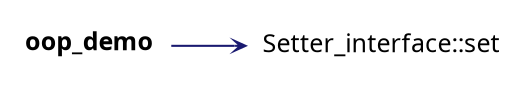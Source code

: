 digraph "oop_demo"
{
 // INTERACTIVE_SVG=YES
 // LATEX_PDF_SIZE
  graph [];
  edge [fontname=Ubuntu labelfontsize=10 arrowhead=open arrowtail=open arrowsize=0.5];
  node [fontname=Ubuntu fontsize=12 shape=plaintext];
  rankdir="LR";
  Node1 [label=<<b>oop_demo</b>> tooltip=" " ];
  Node1 -> Node2 [color="midnightblue"style="solid"];
  Node2 [label="Setter_interface::set" URL="$structSetter__interface.html#af56ff578654b5d2fec5e3626da71673c" tooltip="is a sample of setter abstract interface for Synchronised_encapsulated_value" ];
}
